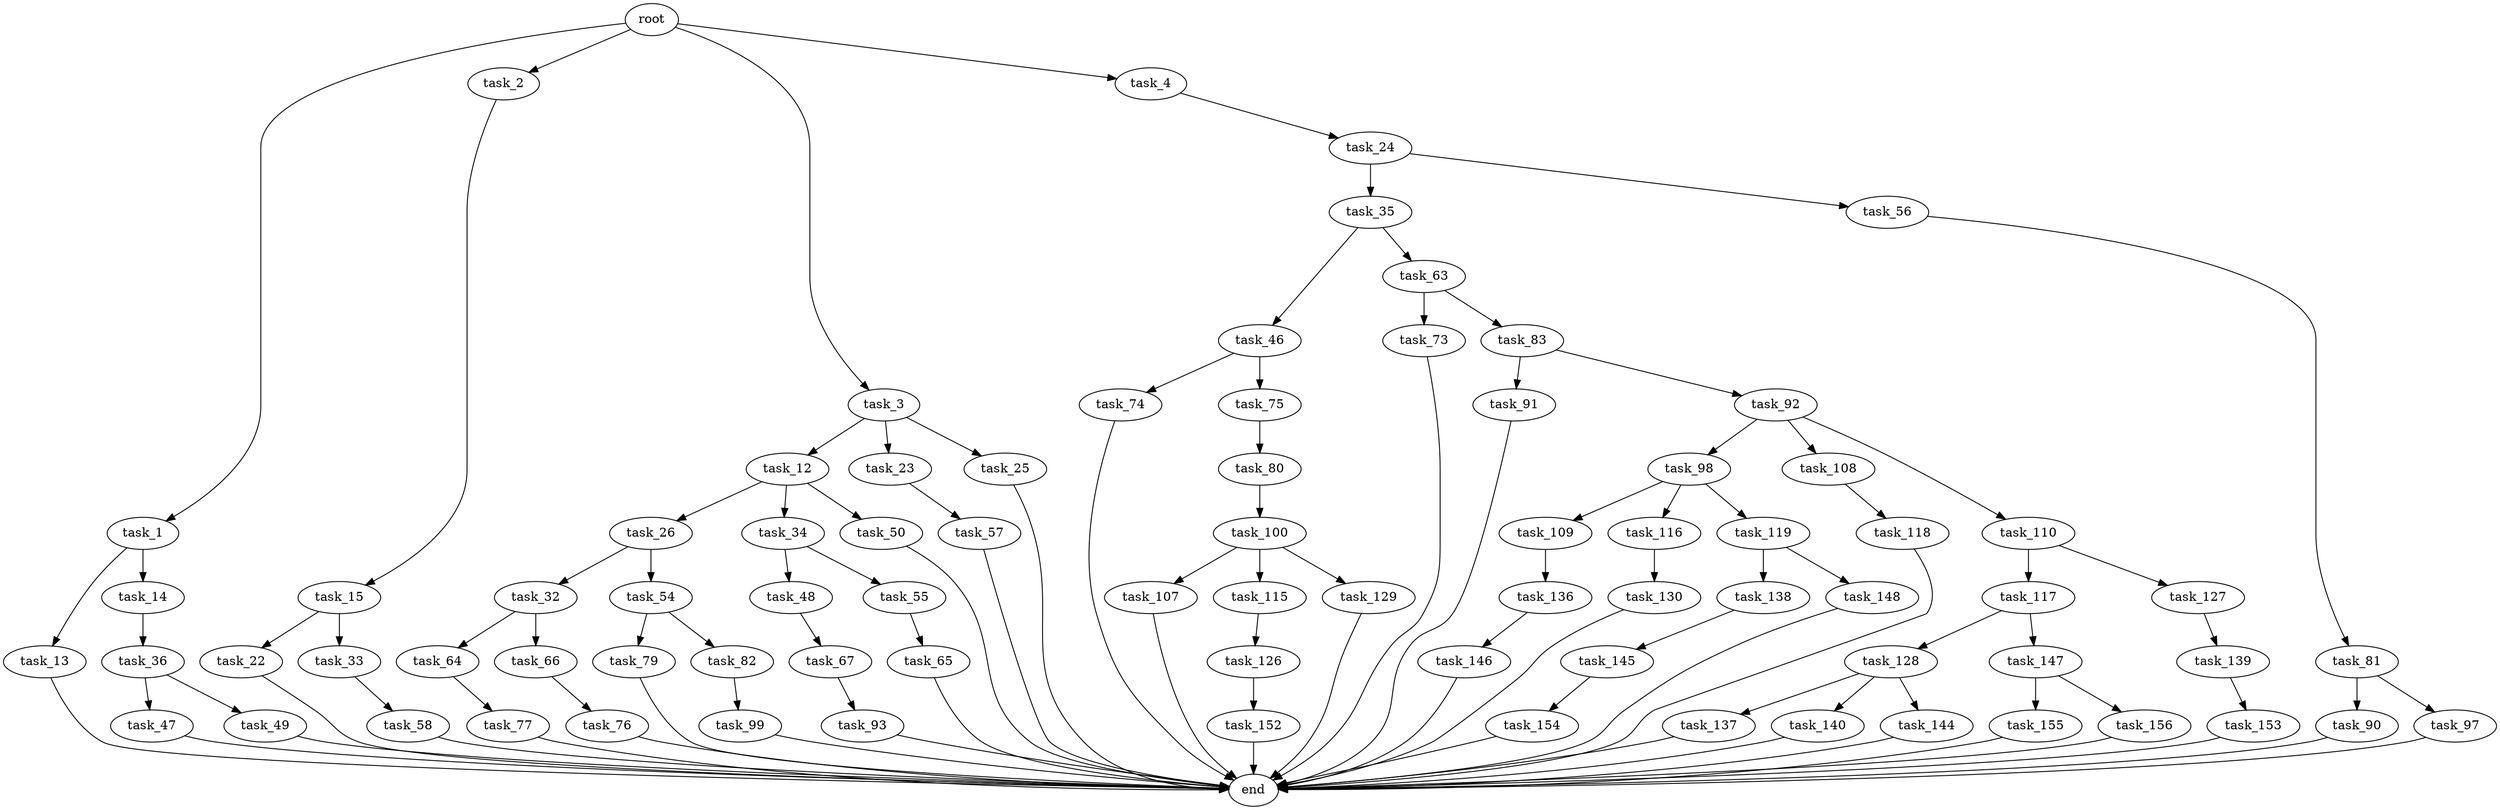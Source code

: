 digraph G {
  root [size="0.000000"];
  task_1 [size="34348059259.000000"];
  task_2 [size="36453332853.000000"];
  task_3 [size="17613462416.000000"];
  task_4 [size="5281724124.000000"];
  task_13 [size="1791519560.000000"];
  task_14 [size="163586151560.000000"];
  task_15 [size="468137610772.000000"];
  task_12 [size="28991029248.000000"];
  task_23 [size="1357143888.000000"];
  task_25 [size="4481588844.000000"];
  task_24 [size="137146298628.000000"];
  task_26 [size="782757789696.000000"];
  task_34 [size="941187003683.000000"];
  task_50 [size="300524988439.000000"];
  end [size="0.000000"];
  task_36 [size="5327265597.000000"];
  task_22 [size="162611697261.000000"];
  task_33 [size="4487505172.000000"];
  task_57 [size="11225016127.000000"];
  task_35 [size="28991029248.000000"];
  task_56 [size="6914518076.000000"];
  task_32 [size="263304497882.000000"];
  task_54 [size="10807364888.000000"];
  task_64 [size="549755813888.000000"];
  task_66 [size="108487902179.000000"];
  task_58 [size="301551225064.000000"];
  task_48 [size="1147768166.000000"];
  task_55 [size="68719476736.000000"];
  task_46 [size="25019730041.000000"];
  task_63 [size="885216998.000000"];
  task_47 [size="44720545656.000000"];
  task_49 [size="11638239753.000000"];
  task_74 [size="3950538170.000000"];
  task_75 [size="8516639584.000000"];
  task_67 [size="231928233984.000000"];
  task_79 [size="22585269674.000000"];
  task_82 [size="15945882844.000000"];
  task_65 [size="15502346167.000000"];
  task_81 [size="51900195141.000000"];
  task_73 [size="102539529392.000000"];
  task_83 [size="756828869628.000000"];
  task_77 [size="231928233984.000000"];
  task_76 [size="8589934592.000000"];
  task_93 [size="782757789696.000000"];
  task_80 [size="29272863556.000000"];
  task_100 [size="2185896778.000000"];
  task_90 [size="8589934592.000000"];
  task_97 [size="549755813888.000000"];
  task_99 [size="153805376427.000000"];
  task_91 [size="32251993946.000000"];
  task_92 [size="44325027103.000000"];
  task_98 [size="6217658920.000000"];
  task_108 [size="166713286292.000000"];
  task_110 [size="772008018.000000"];
  task_109 [size="69463847916.000000"];
  task_116 [size="14842655949.000000"];
  task_119 [size="3912332922.000000"];
  task_107 [size="1073741824000.000000"];
  task_115 [size="6357281893.000000"];
  task_129 [size="231928233984.000000"];
  task_118 [size="28846142280.000000"];
  task_136 [size="138575582568.000000"];
  task_117 [size="782757789696.000000"];
  task_127 [size="182898636840.000000"];
  task_126 [size="28991029248.000000"];
  task_130 [size="4060009787.000000"];
  task_128 [size="368293445632.000000"];
  task_147 [size="28991029248.000000"];
  task_138 [size="9610730119.000000"];
  task_148 [size="68719476736.000000"];
  task_152 [size="368293445632.000000"];
  task_139 [size="28991029248.000000"];
  task_137 [size="31830209108.000000"];
  task_140 [size="328855388167.000000"];
  task_144 [size="134217728000.000000"];
  task_146 [size="94435888097.000000"];
  task_145 [size="13227486839.000000"];
  task_153 [size="368293445632.000000"];
  task_154 [size="4812348402.000000"];
  task_155 [size="231928233984.000000"];
  task_156 [size="3341494843.000000"];

  root -> task_1 [size="1.000000"];
  root -> task_2 [size="1.000000"];
  root -> task_3 [size="1.000000"];
  root -> task_4 [size="1.000000"];
  task_1 -> task_13 [size="679477248.000000"];
  task_1 -> task_14 [size="679477248.000000"];
  task_2 -> task_15 [size="838860800.000000"];
  task_3 -> task_12 [size="838860800.000000"];
  task_3 -> task_23 [size="838860800.000000"];
  task_3 -> task_25 [size="838860800.000000"];
  task_4 -> task_24 [size="134217728.000000"];
  task_13 -> end [size="1.000000"];
  task_14 -> task_36 [size="536870912.000000"];
  task_15 -> task_22 [size="536870912.000000"];
  task_15 -> task_33 [size="536870912.000000"];
  task_12 -> task_26 [size="75497472.000000"];
  task_12 -> task_34 [size="75497472.000000"];
  task_12 -> task_50 [size="75497472.000000"];
  task_23 -> task_57 [size="75497472.000000"];
  task_25 -> end [size="1.000000"];
  task_24 -> task_35 [size="134217728.000000"];
  task_24 -> task_56 [size="134217728.000000"];
  task_26 -> task_32 [size="679477248.000000"];
  task_26 -> task_54 [size="679477248.000000"];
  task_34 -> task_48 [size="679477248.000000"];
  task_34 -> task_55 [size="679477248.000000"];
  task_50 -> end [size="1.000000"];
  task_36 -> task_47 [size="209715200.000000"];
  task_36 -> task_49 [size="209715200.000000"];
  task_22 -> end [size="1.000000"];
  task_33 -> task_58 [size="209715200.000000"];
  task_57 -> end [size="1.000000"];
  task_35 -> task_46 [size="75497472.000000"];
  task_35 -> task_63 [size="75497472.000000"];
  task_56 -> task_81 [size="536870912.000000"];
  task_32 -> task_64 [size="838860800.000000"];
  task_32 -> task_66 [size="838860800.000000"];
  task_54 -> task_79 [size="301989888.000000"];
  task_54 -> task_82 [size="301989888.000000"];
  task_64 -> task_77 [size="536870912.000000"];
  task_66 -> task_76 [size="75497472.000000"];
  task_58 -> end [size="1.000000"];
  task_48 -> task_67 [size="33554432.000000"];
  task_55 -> task_65 [size="134217728.000000"];
  task_46 -> task_74 [size="679477248.000000"];
  task_46 -> task_75 [size="679477248.000000"];
  task_63 -> task_73 [size="33554432.000000"];
  task_63 -> task_83 [size="33554432.000000"];
  task_47 -> end [size="1.000000"];
  task_49 -> end [size="1.000000"];
  task_74 -> end [size="1.000000"];
  task_75 -> task_80 [size="134217728.000000"];
  task_67 -> task_93 [size="301989888.000000"];
  task_79 -> end [size="1.000000"];
  task_82 -> task_99 [size="679477248.000000"];
  task_65 -> end [size="1.000000"];
  task_81 -> task_90 [size="838860800.000000"];
  task_81 -> task_97 [size="838860800.000000"];
  task_73 -> end [size="1.000000"];
  task_83 -> task_91 [size="536870912.000000"];
  task_83 -> task_92 [size="536870912.000000"];
  task_77 -> end [size="1.000000"];
  task_76 -> end [size="1.000000"];
  task_93 -> end [size="1.000000"];
  task_80 -> task_100 [size="838860800.000000"];
  task_100 -> task_107 [size="75497472.000000"];
  task_100 -> task_115 [size="75497472.000000"];
  task_100 -> task_129 [size="75497472.000000"];
  task_90 -> end [size="1.000000"];
  task_97 -> end [size="1.000000"];
  task_99 -> end [size="1.000000"];
  task_91 -> end [size="1.000000"];
  task_92 -> task_98 [size="838860800.000000"];
  task_92 -> task_108 [size="838860800.000000"];
  task_92 -> task_110 [size="838860800.000000"];
  task_98 -> task_109 [size="134217728.000000"];
  task_98 -> task_116 [size="134217728.000000"];
  task_98 -> task_119 [size="134217728.000000"];
  task_108 -> task_118 [size="209715200.000000"];
  task_110 -> task_117 [size="33554432.000000"];
  task_110 -> task_127 [size="33554432.000000"];
  task_109 -> task_136 [size="209715200.000000"];
  task_116 -> task_130 [size="411041792.000000"];
  task_119 -> task_138 [size="134217728.000000"];
  task_119 -> task_148 [size="134217728.000000"];
  task_107 -> end [size="1.000000"];
  task_115 -> task_126 [size="209715200.000000"];
  task_129 -> end [size="1.000000"];
  task_118 -> end [size="1.000000"];
  task_136 -> task_146 [size="134217728.000000"];
  task_117 -> task_128 [size="679477248.000000"];
  task_117 -> task_147 [size="679477248.000000"];
  task_127 -> task_139 [size="134217728.000000"];
  task_126 -> task_152 [size="75497472.000000"];
  task_130 -> end [size="1.000000"];
  task_128 -> task_137 [size="411041792.000000"];
  task_128 -> task_140 [size="411041792.000000"];
  task_128 -> task_144 [size="411041792.000000"];
  task_147 -> task_155 [size="75497472.000000"];
  task_147 -> task_156 [size="75497472.000000"];
  task_138 -> task_145 [size="209715200.000000"];
  task_148 -> end [size="1.000000"];
  task_152 -> end [size="1.000000"];
  task_139 -> task_153 [size="75497472.000000"];
  task_137 -> end [size="1.000000"];
  task_140 -> end [size="1.000000"];
  task_144 -> end [size="1.000000"];
  task_146 -> end [size="1.000000"];
  task_145 -> task_154 [size="411041792.000000"];
  task_153 -> end [size="1.000000"];
  task_154 -> end [size="1.000000"];
  task_155 -> end [size="1.000000"];
  task_156 -> end [size="1.000000"];
}
